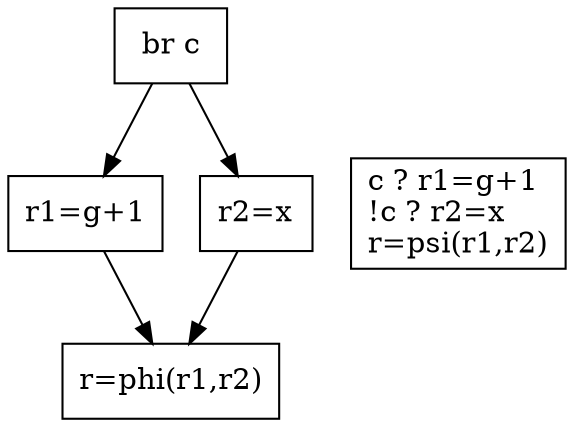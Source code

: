 digraph G {
	node [shape=box];
	BB1 [label="br c"];
	BB2 [label="r1=g+1"];
	BB3 [label="r2=x"];
	BB4 [label="r=phi(r1,r2)"];

	BB1->BB2 
	BB1->BB3 
	{BB2 BB3}->BB4;

	{rank=same; BB2; BB3; rBB1} 
	
	rBB1 [label="c ? r1=g+1\l!c ? r2=x\lr=psi(r1,r2)"];
}

